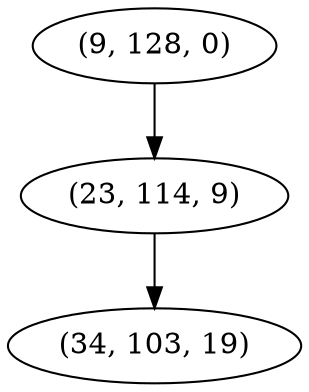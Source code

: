 digraph tree {
    "(9, 128, 0)";
    "(23, 114, 9)";
    "(34, 103, 19)";
    "(9, 128, 0)" -> "(23, 114, 9)";
    "(23, 114, 9)" -> "(34, 103, 19)";
}
